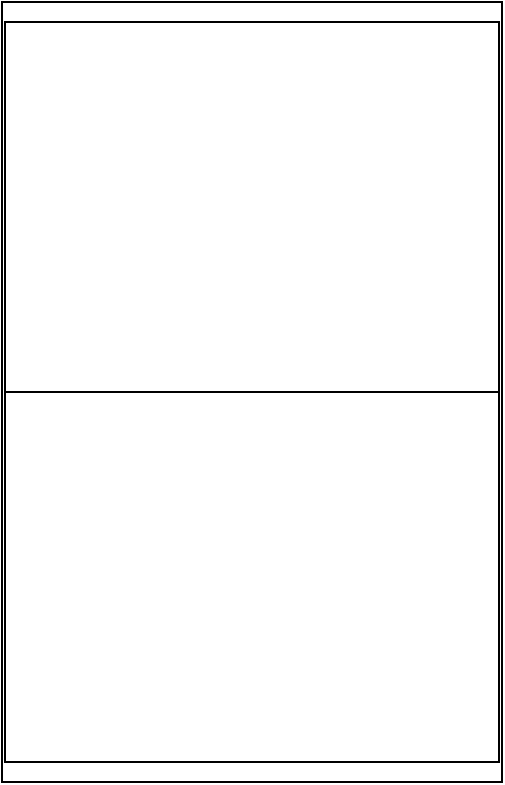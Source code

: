 <mxfile version="24.6.4" type="github">
  <diagram name="페이지-1" id="QLgrKjBqOG3ijSe9guGL">
    <mxGraphModel dx="1797" dy="1542" grid="1" gridSize="10" guides="1" tooltips="1" connect="1" arrows="1" fold="1" page="1" pageScale="1" pageWidth="827" pageHeight="1169" math="0" shadow="0">
      <root>
        <mxCell id="0" />
        <mxCell id="1" parent="0" />
        <mxCell id="LzaOoHlpoo55OhLKc9G2-1" value="" style="rounded=0;whiteSpace=wrap;html=1;aspect=fixed;" vertex="1" parent="1">
          <mxGeometry x="200" y="70" width="250" height="390" as="geometry" />
        </mxCell>
        <mxCell id="LzaOoHlpoo55OhLKc9G2-2" value="" style="rounded=0;whiteSpace=wrap;html=1;direction=west;aspect=fixed;" vertex="1" parent="1">
          <mxGeometry x="201.5" y="80" width="247" height="185" as="geometry" />
        </mxCell>
        <mxCell id="LzaOoHlpoo55OhLKc9G2-3" value="" style="rounded=0;whiteSpace=wrap;html=1;direction=west;aspect=fixed;" vertex="1" parent="1">
          <mxGeometry x="201.5" y="265" width="247" height="185" as="geometry" />
        </mxCell>
      </root>
    </mxGraphModel>
  </diagram>
</mxfile>
